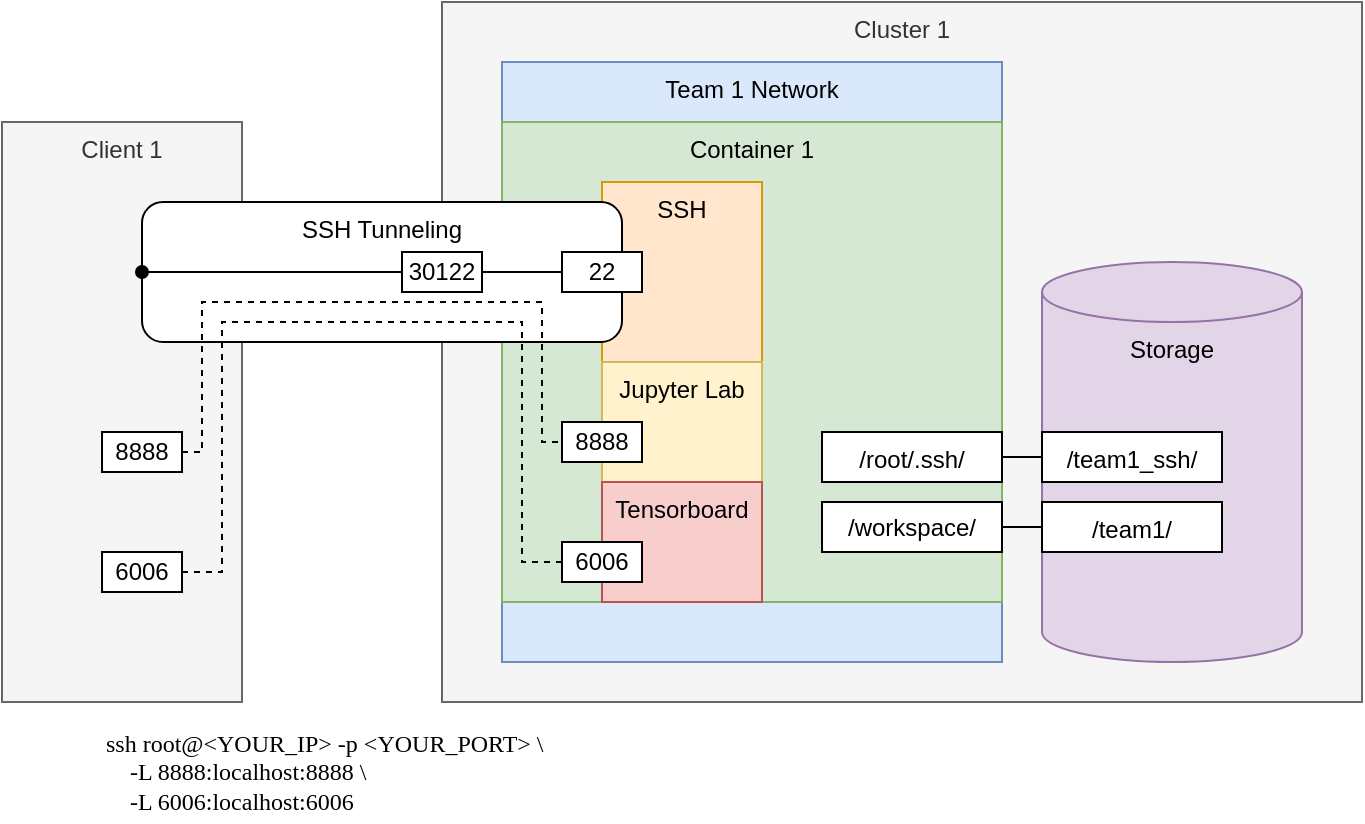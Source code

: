 <mxfile version="24.8.3">
  <diagram name="Page-1" id="MWtpYOgVLucBzIQKGyR7">
    <mxGraphModel dx="1807" dy="598" grid="1" gridSize="10" guides="1" tooltips="1" connect="1" arrows="1" fold="1" page="1" pageScale="1" pageWidth="850" pageHeight="1100" background="none" math="0" shadow="0">
      <root>
        <mxCell id="0" />
        <mxCell id="1" parent="0" />
        <mxCell id="IuNj6Q_mK7q1State64F-1" value="Cluster 1" style="rounded=0;whiteSpace=wrap;html=1;horizontal=1;verticalAlign=top;fillColor=#f5f5f5;fontColor=#333333;strokeColor=#666666;" vertex="1" parent="1">
          <mxGeometry x="250" y="30" width="460" height="350" as="geometry" />
        </mxCell>
        <mxCell id="IuNj6Q_mK7q1State64F-12" value="Team 1 Network" style="rounded=0;whiteSpace=wrap;html=1;verticalAlign=top;fillColor=#dae8fc;strokeColor=#6c8ebf;" vertex="1" parent="1">
          <mxGeometry x="280" y="60" width="250" height="300" as="geometry" />
        </mxCell>
        <mxCell id="IuNj6Q_mK7q1State64F-5" value="Storage" style="shape=cylinder3;whiteSpace=wrap;html=1;boundedLbl=1;backgroundOutline=1;size=15;fillColor=#e1d5e7;strokeColor=#9673a6;verticalAlign=top;" vertex="1" parent="1">
          <mxGeometry x="550" y="160" width="130" height="200" as="geometry" />
        </mxCell>
        <mxCell id="IuNj6Q_mK7q1State64F-7" value="Container 1" style="rounded=0;whiteSpace=wrap;html=1;verticalAlign=top;fillColor=#d5e8d4;strokeColor=#82b366;" vertex="1" parent="1">
          <mxGeometry x="280" y="90" width="250" height="240" as="geometry" />
        </mxCell>
        <mxCell id="IuNj6Q_mK7q1State64F-13" value="&lt;div&gt;ssh root@&amp;lt;YOUR_IP&amp;gt; -p &amp;lt;YOUR_PORT&amp;gt; \&lt;/div&gt;&lt;div&gt;&amp;nbsp;&amp;nbsp;&amp;nbsp; -L 8888:localhost:8888 \&lt;/div&gt;&lt;div&gt;&amp;nbsp;&amp;nbsp;&amp;nbsp; -L 6006:localhost:6006&lt;/div&gt;" style="text;html=1;align=left;verticalAlign=middle;whiteSpace=wrap;rounded=0;fontFamily=Consolas;" vertex="1" parent="1">
          <mxGeometry x="80" y="390" width="270" height="50" as="geometry" />
        </mxCell>
        <mxCell id="IuNj6Q_mK7q1State64F-85" style="edgeStyle=orthogonalEdgeStyle;rounded=0;orthogonalLoop=1;jettySize=auto;html=1;entryX=0;entryY=0.5;entryDx=0;entryDy=0;fontFamily=Helvetica;fontSize=12;fontColor=default;endArrow=none;endFill=0;" edge="1" parent="1" source="IuNj6Q_mK7q1State64F-20" target="IuNj6Q_mK7q1State64F-83">
          <mxGeometry relative="1" as="geometry" />
        </mxCell>
        <mxCell id="IuNj6Q_mK7q1State64F-20" value="/workspace/" style="text;html=1;align=center;verticalAlign=middle;whiteSpace=wrap;rounded=0;fillColor=default;strokeColor=default;" vertex="1" parent="1">
          <mxGeometry x="440" y="280" width="90" height="25" as="geometry" />
        </mxCell>
        <mxCell id="IuNj6Q_mK7q1State64F-21" value="&lt;div&gt;SSH&lt;/div&gt;" style="rounded=0;whiteSpace=wrap;html=1;verticalAlign=top;fillColor=#ffe6cc;strokeColor=#d79b00;labelBackgroundColor=none;shadow=0;glass=0;" vertex="1" parent="1">
          <mxGeometry x="330" y="120" width="80" height="90" as="geometry" />
        </mxCell>
        <mxCell id="IuNj6Q_mK7q1State64F-22" value="Jupyter Lab" style="rounded=0;whiteSpace=wrap;html=1;verticalAlign=top;fillColor=#fff2cc;strokeColor=#d6b656;" vertex="1" parent="1">
          <mxGeometry x="330" y="210" width="80" height="60" as="geometry" />
        </mxCell>
        <mxCell id="IuNj6Q_mK7q1State64F-23" value="Tensorboard" style="rounded=0;whiteSpace=wrap;html=1;verticalAlign=top;fillColor=#f8cecc;strokeColor=#b85450;" vertex="1" parent="1">
          <mxGeometry x="330" y="270" width="80" height="60" as="geometry" />
        </mxCell>
        <mxCell id="IuNj6Q_mK7q1State64F-25" value="Client 1" style="rounded=0;whiteSpace=wrap;html=1;verticalAlign=top;fillColor=#f5f5f5;fontColor=#333333;strokeColor=#666666;" vertex="1" parent="1">
          <mxGeometry x="30" y="90" width="120" height="290" as="geometry" />
        </mxCell>
        <mxCell id="IuNj6Q_mK7q1State64F-35" value="SSH Tunneling" style="rounded=1;whiteSpace=wrap;html=1;fillStyle=diag;align=center;verticalAlign=top;fontFamily=Helvetica;fontSize=12;" vertex="1" parent="1">
          <mxGeometry x="100" y="130" width="240" height="70" as="geometry" />
        </mxCell>
        <mxCell id="IuNj6Q_mK7q1State64F-40" value="8888" style="text;html=1;align=center;verticalAlign=middle;whiteSpace=wrap;rounded=0;fontFamily=Helvetica;fontSize=12;fillColor=default;gradientColor=none;strokeColor=default;" vertex="1" parent="1">
          <mxGeometry x="310" y="240" width="40" height="20" as="geometry" />
        </mxCell>
        <mxCell id="IuNj6Q_mK7q1State64F-41" value="6006" style="text;html=1;align=center;verticalAlign=middle;whiteSpace=wrap;rounded=0;fontFamily=Helvetica;fontSize=12;fillColor=default;gradientColor=none;strokeColor=default;" vertex="1" parent="1">
          <mxGeometry x="310" y="300" width="40" height="20" as="geometry" />
        </mxCell>
        <mxCell id="IuNj6Q_mK7q1State64F-43" value="22" style="text;html=1;align=center;verticalAlign=middle;whiteSpace=wrap;rounded=0;fontFamily=Helvetica;fontSize=12;fillColor=default;gradientColor=none;strokeColor=default;" vertex="1" parent="1">
          <mxGeometry x="310" y="155" width="40" height="20" as="geometry" />
        </mxCell>
        <mxCell id="IuNj6Q_mK7q1State64F-49" value="" style="edgeStyle=orthogonalEdgeStyle;rounded=0;orthogonalLoop=1;jettySize=auto;html=1;fontFamily=Helvetica;fontSize=12;fontColor=default;startArrow=none;startFill=0;endArrow=none;endFill=0;" edge="1" parent="1" source="IuNj6Q_mK7q1State64F-46" target="IuNj6Q_mK7q1State64F-43">
          <mxGeometry relative="1" as="geometry" />
        </mxCell>
        <mxCell id="IuNj6Q_mK7q1State64F-46" value="30122" style="text;html=1;align=center;verticalAlign=middle;whiteSpace=wrap;rounded=0;fontFamily=Helvetica;fontSize=12;fillColor=default;gradientColor=none;strokeColor=default;" vertex="1" parent="1">
          <mxGeometry x="230" y="155" width="40" height="20" as="geometry" />
        </mxCell>
        <mxCell id="IuNj6Q_mK7q1State64F-68" style="edgeStyle=orthogonalEdgeStyle;rounded=0;orthogonalLoop=1;jettySize=auto;html=1;entryX=0;entryY=0.5;entryDx=0;entryDy=0;fontFamily=Helvetica;fontSize=12;fontColor=default;startArrow=none;startFill=0;endArrow=none;endFill=0;dashed=1;" edge="1" parent="1" source="IuNj6Q_mK7q1State64F-55" target="IuNj6Q_mK7q1State64F-40">
          <mxGeometry relative="1" as="geometry">
            <Array as="points">
              <mxPoint x="130" y="255" />
              <mxPoint x="130" y="180" />
              <mxPoint x="300" y="180" />
              <mxPoint x="300" y="250" />
            </Array>
          </mxGeometry>
        </mxCell>
        <mxCell id="IuNj6Q_mK7q1State64F-55" value="8888" style="text;html=1;align=center;verticalAlign=middle;whiteSpace=wrap;rounded=0;fontFamily=Helvetica;fontSize=12;fillColor=default;gradientColor=none;strokeColor=default;" vertex="1" parent="1">
          <mxGeometry x="80" y="245" width="40" height="20" as="geometry" />
        </mxCell>
        <mxCell id="IuNj6Q_mK7q1State64F-69" style="edgeStyle=orthogonalEdgeStyle;rounded=0;orthogonalLoop=1;jettySize=auto;html=1;entryX=0;entryY=0.5;entryDx=0;entryDy=0;fontFamily=Helvetica;fontSize=12;fontColor=default;dashed=1;endArrow=none;endFill=0;" edge="1" parent="1" source="IuNj6Q_mK7q1State64F-58" target="IuNj6Q_mK7q1State64F-41">
          <mxGeometry relative="1" as="geometry">
            <Array as="points">
              <mxPoint x="140" y="315" />
              <mxPoint x="140" y="190" />
              <mxPoint x="290" y="190" />
              <mxPoint x="290" y="310" />
            </Array>
          </mxGeometry>
        </mxCell>
        <mxCell id="IuNj6Q_mK7q1State64F-58" value="6006" style="text;html=1;align=center;verticalAlign=middle;whiteSpace=wrap;rounded=0;fontFamily=Helvetica;fontSize=12;fillColor=default;gradientColor=none;strokeColor=default;" vertex="1" parent="1">
          <mxGeometry x="80" y="305" width="40" height="20" as="geometry" />
        </mxCell>
        <mxCell id="IuNj6Q_mK7q1State64F-67" style="edgeStyle=orthogonalEdgeStyle;rounded=0;orthogonalLoop=1;jettySize=auto;html=1;entryX=0;entryY=0.5;entryDx=0;entryDy=0;fontFamily=Helvetica;fontSize=12;fontColor=default;endArrow=none;endFill=0;exitX=0;exitY=0.5;exitDx=0;exitDy=0;startArrow=oval;startFill=1;" edge="1" parent="1" source="IuNj6Q_mK7q1State64F-35" target="IuNj6Q_mK7q1State64F-46">
          <mxGeometry relative="1" as="geometry">
            <mxPoint x="50" y="165" as="sourcePoint" />
            <Array as="points">
              <mxPoint x="170" y="165" />
              <mxPoint x="170" y="165" />
            </Array>
          </mxGeometry>
        </mxCell>
        <mxCell id="IuNj6Q_mK7q1State64F-84" style="edgeStyle=orthogonalEdgeStyle;rounded=0;orthogonalLoop=1;jettySize=auto;html=1;entryX=0;entryY=0.5;entryDx=0;entryDy=0;fontFamily=Helvetica;fontSize=12;fontColor=default;endArrow=none;endFill=0;" edge="1" parent="1" source="IuNj6Q_mK7q1State64F-79" target="IuNj6Q_mK7q1State64F-82">
          <mxGeometry relative="1" as="geometry" />
        </mxCell>
        <mxCell id="IuNj6Q_mK7q1State64F-79" value="&lt;div&gt;/root/.ssh/&lt;/div&gt;" style="rounded=0;whiteSpace=wrap;html=1;fillStyle=diag;strokeColor=default;align=center;verticalAlign=top;fontFamily=Helvetica;fontSize=12;fontColor=default;fillColor=default;" vertex="1" parent="1">
          <mxGeometry x="440" y="245" width="90" height="25" as="geometry" />
        </mxCell>
        <mxCell id="IuNj6Q_mK7q1State64F-82" value="/team1_ssh/" style="rounded=0;whiteSpace=wrap;html=1;fillStyle=diag;strokeColor=default;align=center;verticalAlign=top;fontFamily=Helvetica;fontSize=12;fontColor=default;fillColor=default;" vertex="1" parent="1">
          <mxGeometry x="550" y="245" width="90" height="25" as="geometry" />
        </mxCell>
        <mxCell id="IuNj6Q_mK7q1State64F-83" value="/team1/" style="rounded=0;whiteSpace=wrap;html=1;fillStyle=diag;strokeColor=default;align=center;verticalAlign=top;fontFamily=Helvetica;fontSize=12;fontColor=default;fillColor=default;" vertex="1" parent="1">
          <mxGeometry x="550" y="280" width="90" height="25" as="geometry" />
        </mxCell>
      </root>
    </mxGraphModel>
  </diagram>
</mxfile>
